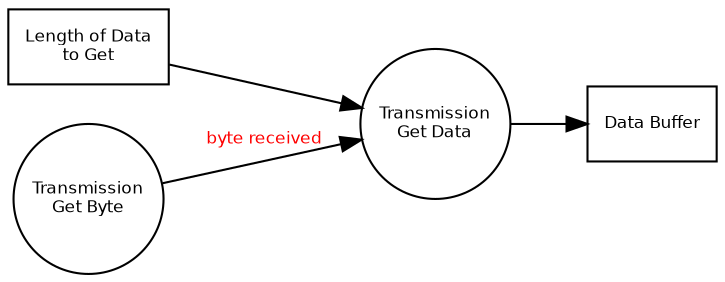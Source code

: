 digraph DFD_GetData {

rankdir = LR

 node [
         fontname = "Bitstream Vera Sans"
         fontsize = 8
         shape = "record"
     ]

 edge [
         fontname = "Bitstream Vera Sans"
         fontsize = 8
         fontcolor = "Red"
     ]

len [label="Length of Data\nto Get"];
get_byte [label="Transmission\nGet Byte", shape="circle", fixedsize=true, width=1];
get_data [label="Transmission\nGet Data", shape="circle", fixedsize=true, width=1];
dst [label="Data Buffer"];

len -> get_data
get_byte -> get_data [label="byte received"]
get_data -> dst

}
